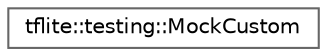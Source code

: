 digraph "Graphical Class Hierarchy"
{
 // LATEX_PDF_SIZE
  bgcolor="transparent";
  edge [fontname=Helvetica,fontsize=10,labelfontname=Helvetica,labelfontsize=10];
  node [fontname=Helvetica,fontsize=10,shape=box,height=0.2,width=0.4];
  rankdir="LR";
  Node0 [id="Node000000",label="tflite::testing::MockCustom",height=0.2,width=0.4,color="grey40", fillcolor="white", style="filled",URL="$classtflite_1_1testing_1_1_mock_custom.html",tooltip=" "];
}
